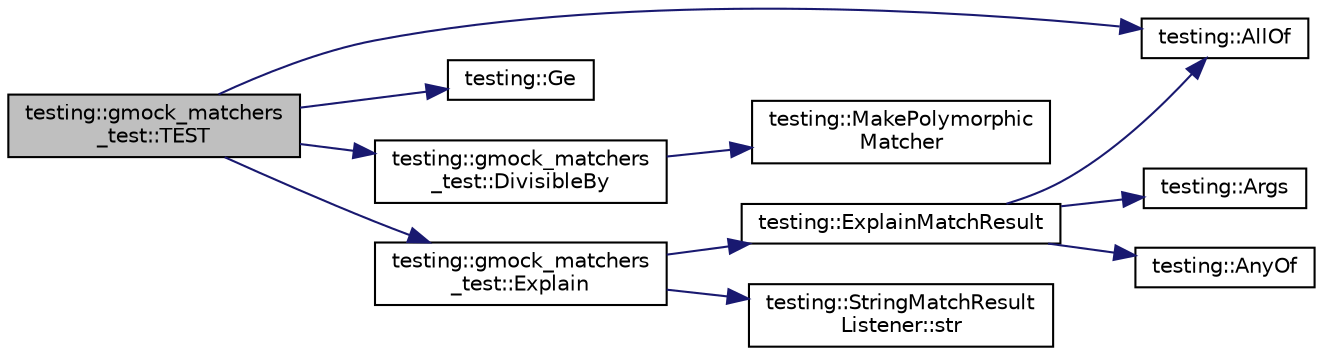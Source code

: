 digraph "testing::gmock_matchers_test::TEST"
{
  edge [fontname="Helvetica",fontsize="10",labelfontname="Helvetica",labelfontsize="10"];
  node [fontname="Helvetica",fontsize="10",shape=record];
  rankdir="LR";
  Node1427 [label="testing::gmock_matchers\l_test::TEST",height=0.2,width=0.4,color="black", fillcolor="grey75", style="filled", fontcolor="black"];
  Node1427 -> Node1428 [color="midnightblue",fontsize="10",style="solid",fontname="Helvetica"];
  Node1428 [label="testing::AllOf",height=0.2,width=0.4,color="black", fillcolor="white", style="filled",URL="$d0/d75/namespacetesting.html#af7618e8606c1cb45738163688944e2b7"];
  Node1427 -> Node1429 [color="midnightblue",fontsize="10",style="solid",fontname="Helvetica"];
  Node1429 [label="testing::Ge",height=0.2,width=0.4,color="black", fillcolor="white", style="filled",URL="$d0/d75/namespacetesting.html#a42bb19b42d7830b972973a103d5e00f2"];
  Node1427 -> Node1430 [color="midnightblue",fontsize="10",style="solid",fontname="Helvetica"];
  Node1430 [label="testing::gmock_matchers\l_test::DivisibleBy",height=0.2,width=0.4,color="black", fillcolor="white", style="filled",URL="$d5/de1/namespacetesting_1_1gmock__matchers__test.html#ac5b1fd3b6a8141c7e83ef6040ed4630f"];
  Node1430 -> Node1431 [color="midnightblue",fontsize="10",style="solid",fontname="Helvetica"];
  Node1431 [label="testing::MakePolymorphic\lMatcher",height=0.2,width=0.4,color="black", fillcolor="white", style="filled",URL="$d0/d75/namespacetesting.html#a667ca94f190ec2e17ee2fbfdb7d3da04"];
  Node1427 -> Node1432 [color="midnightblue",fontsize="10",style="solid",fontname="Helvetica"];
  Node1432 [label="testing::gmock_matchers\l_test::Explain",height=0.2,width=0.4,color="black", fillcolor="white", style="filled",URL="$d5/de1/namespacetesting_1_1gmock__matchers__test.html#a54e38d7df891801181af4c2acc38c3d5"];
  Node1432 -> Node1433 [color="midnightblue",fontsize="10",style="solid",fontname="Helvetica"];
  Node1433 [label="testing::ExplainMatchResult",height=0.2,width=0.4,color="black", fillcolor="white", style="filled",URL="$d0/d75/namespacetesting.html#a6d5fbd5104dafc63bf705dafbcb5ce18"];
  Node1433 -> Node1434 [color="midnightblue",fontsize="10",style="solid",fontname="Helvetica"];
  Node1434 [label="testing::Args",height=0.2,width=0.4,color="black", fillcolor="white", style="filled",URL="$d0/d75/namespacetesting.html#aaca153f67b689b8b9d5b8c67ecf8cee4"];
  Node1433 -> Node1428 [color="midnightblue",fontsize="10",style="solid",fontname="Helvetica"];
  Node1433 -> Node1435 [color="midnightblue",fontsize="10",style="solid",fontname="Helvetica"];
  Node1435 [label="testing::AnyOf",height=0.2,width=0.4,color="black", fillcolor="white", style="filled",URL="$d0/d75/namespacetesting.html#a81cfefd9f75cdce827d5bc873cf73aac"];
  Node1432 -> Node1436 [color="midnightblue",fontsize="10",style="solid",fontname="Helvetica"];
  Node1436 [label="testing::StringMatchResult\lListener::str",height=0.2,width=0.4,color="black", fillcolor="white", style="filled",URL="$d9/dd6/classtesting_1_1_string_match_result_listener.html#a77e501016fa53b76e7eee1739d25dde9"];
}
